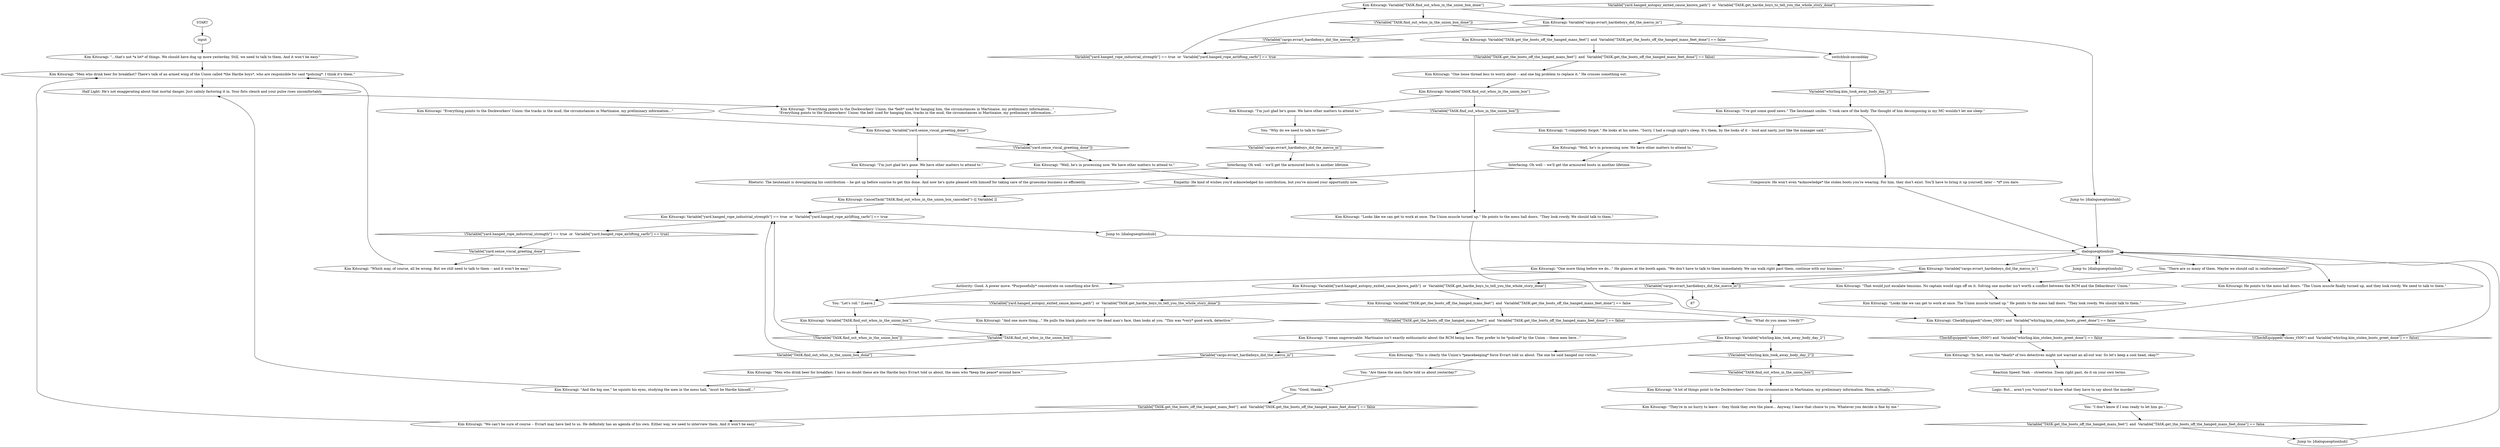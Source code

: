 # KIM SWITCH / DAY TWO UNION
# Kim blinks red when he's joined your team near the stairs. He wants to tell you the vigilantes have showed up and that you should talk to them -- but be careful. (Final warning about RCM non-presence in Martinaise.)
# ==================================================
digraph G {
	  0 [label="START"];
	  1 [label="input"];
	  2 [label="Kim Kitsuragi: Variable[\"TASK.find_out_whos_in_the_union_box\"]"];
	  3 [label="Variable[\"TASK.find_out_whos_in_the_union_box\"]", shape=diamond];
	  4 [label="!(Variable[\"TASK.find_out_whos_in_the_union_box\"])", shape=diamond];
	  5 [label="Authority: Good. A power move. *Purposefully* concentrate on something else first."];
	  6 [label="Kim Kitsuragi: \"And one more thing...\" He pulls the black plastic over the dead man's face, then looks at you. \"This was *very* good work, detective.\""];
	  7 [label="Interfacing: Oh well -- we'll get the armoured boots in another lifetime."];
	  8 [label="Kim Kitsuragi: \"Looks like we can get to work at once. The Union muscle turned up.\" He points to the mess hall doors. \"They look rowdy. We should talk to them.\""];
	  9 [label="Rhetoric: The lieutenant is downplaying his contribution -- he got up before sunrise to get this done. And now he's quite pleased with himself for taking care of the gruesome business so efficiently."];
	  10 [label="Kim Kitsuragi: \"That would just escalate tensions. No captain would sign off on it. Solving one murder isn't worth a conflict between the RCM and the Débardeurs' Union.\""];
	  11 [label="dialogueoptionhub"];
	  12 [label="Kim Kitsuragi: \"I've got some good news.\" The lieutenant smiles. \"I took care of the body. The thought of him decomposing in my MC wouldn't let me sleep.\""];
	  13 [label="Kim Kitsuragi: \"And the big one,\" he squints his eyes, studying the men in the mess hall, \"must be Hardie himself...\""];
	  14 [label="Kim Kitsuragi: CheckEquipped(\"shoes_t500\") and  Variable[\"whirling.kim_stolen_boots_greet_done\"] == false"];
	  15 [label="CheckEquipped(\"shoes_t500\") and  Variable[\"whirling.kim_stolen_boots_greet_done\"] == false", shape=diamond];
	  16 [label="!(CheckEquipped(\"shoes_t500\") and  Variable[\"whirling.kim_stolen_boots_greet_done\"] == false)", shape=diamond];
	  17 [label="Empathy: He kind of wishes you'd acknowledged his contribution, but you've missed your opportunity now."];
	  18 [label="Kim Kitsuragi: \"Men who drink beer for breakfast. I have no doubt these are the Hardie boys Evrart told us about, the ones who *keep the peace* around here.\""];
	  19 [label="Logic: But... aren't you *curious* to know what they have to say about the murder?"];
	  20 [label="Kim Kitsuragi: \"Everything points to the Dockworkers' Union: the tracks in the mud, the circumstances in Martinaise, my preliminary information...\""];
	  21 [label="Kim Kitsuragi: \"Which may, of course, all be wrong. But we still need to talk to them -- and it won't be easy.\""];
	  22 [label="Kim Kitsuragi: Variable[\"yard.sense_viscal_greeting_done\"]"];
	  23 [label="Variable[\"yard.sense_viscal_greeting_done\"]", shape=diamond];
	  24 [label="!(Variable[\"yard.sense_viscal_greeting_done\"])", shape=diamond];
	  25 [label="Kim Kitsuragi: \"I'm just glad he's gone. We have other matters to attend to.\""];
	  26 [label="Kim Kitsuragi: \"One loose thread less to worry about -- and one big problem to replace it.\" He crosses something out."];
	  27 [label="Kim Kitsuragi: \"Well, he's in processing now. We have other matters to attend to.\""];
	  28 [label="Jump to: [dialogueoptionhub]"];
	  29 [label="Kim Kitsuragi: Variable[\"TASK.find_out_whos_in_the_union_box\"]"];
	  30 [label="Variable[\"TASK.find_out_whos_in_the_union_box\"]", shape=diamond];
	  31 [label="!(Variable[\"TASK.find_out_whos_in_the_union_box\"])", shape=diamond];
	  32 [label="Kim Kitsuragi: \"I'm just glad he's gone. We have other matters to attend to.\""];
	  33 [label="Kim Kitsuragi: \"We can't be sure of course -- Evrart may have lied to us. He definitely has an agenda of his own. Either way, we need to interview them. And it won't be easy.\""];
	  34 [label="You: \"Are these the men Garte told us about yesterday?\""];
	  35 [label="Kim Kitsuragi: He points to the mess hall doors. \"The Union muscle finally turned up, and they look rowdy. We need to talk to them.\""];
	  36 [label="Kim Kitsuragi: CancelTask(\"TASK.find_out_whos_in_the_union_box_cancelled\")--[[ Variable[ ]]"];
	  37 [label="Kim Kitsuragi: Variable[\"TASK.get_the_boots_off_the_hanged_mans_feet\"]  and  Variable[\"TASK.get_the_boots_off_the_hanged_mans_feet_done\"] == false"];
	  38 [label="Variable[\"TASK.get_the_boots_off_the_hanged_mans_feet\"]  and  Variable[\"TASK.get_the_boots_off_the_hanged_mans_feet_done\"] == false", shape=diamond];
	  39 [label="!(Variable[\"TASK.get_the_boots_off_the_hanged_mans_feet\"]  and  Variable[\"TASK.get_the_boots_off_the_hanged_mans_feet_done\"] == false)", shape=diamond];
	  40 [label="switchhub-secondday"];
	  41 [label="Kim Kitsuragi: \"...that's not *a lot* of things. We should have dug up more yesterday. Still, we need to talk to them. And it won't be easy.\""];
	  42 [label="Kim Kitsuragi: \"They're in no hurry to leave -- they think they own the place... Anyway, I leave that choice to you. Whatever you decide is fine by me.\""];
	  43 [label="You: \"I don't know if I was ready to let him go...\""];
	  44 [label="Kim Kitsuragi: \"I completely forgot.\" He looks at his notes. \"Sorry, I had a rough night's sleep. It's them, by the looks of it -- loud and nasty, just like the manager said.\""];
	  45 [label="You: \"Good, thanks.\""];
	  46 [label="Composure: He won't even *acknowledge* the stolen boots you're wearing. For him, they don't exist. You'll have to bring it up yourself, later -- *if* you dare."];
	  47 [label="Kim Kitsuragi: \"In fact, even the *death* of two detectives might not warrant an all-out war. So let's keep a cool head, okay?\""];
	  48 [label="Kim Kitsuragi: \"Looks like we can get to work at once. The Union muscle turned up.\" He points to the mess hall doors. \"They look rowdy. We should talk to them.\""];
	  49 [label="Kim Kitsuragi: \"A lot of things point to the Dockworkers' Union: the circumstances in Martinaise, my preliminary information. Hmm, actually...\""];
	  50 [label="Kim Kitsuragi: \"Well, he's in processing now. We have other matters to attend to.\""];
	  51 [label="Kim Kitsuragi: \"I mean ungovernable. Martinaise isn't exactly enthusiastic about the RCM being here. They prefer to be *policed* by the Union -- these men here...\""];
	  52 [label="Kim Kitsuragi: Variable[\"whirling.kim_took_away_body_day_2\"]"];
	  53 [label="Variable[\"whirling.kim_took_away_body_day_2\"]", shape=diamond];
	  54 [label="!(Variable[\"whirling.kim_took_away_body_day_2\"])", shape=diamond];
	  55 [label="Kim Kitsuragi: \"This is clearly the Union's *peacekeeping* force Evrart told us about. The one he said hanged our victim.\""];
	  56 [label="Interfacing: Oh well -- we'll get the armoured boots in another lifetime."];
	  57 [label="You: \"Why do we need to talk to them?\""];
	  58 [label="Kim Kitsuragi: Variable[\"cargo.evrart_hardieboys_did_the_merco_in\"]"];
	  59 [label="Variable[\"cargo.evrart_hardieboys_did_the_merco_in\"]", shape=diamond];
	  60 [label="!(Variable[\"cargo.evrart_hardieboys_did_the_merco_in\"])", shape=diamond];
	  61 [label="Kim Kitsuragi: Variable[\"yard.hanged_autopsy_exited_cause_known_path\"]  or  Variable[\"TASK.get_hardie_boys_to_tell_you_the_whole_story_done\"]"];
	  62 [label="Variable[\"yard.hanged_autopsy_exited_cause_known_path\"]  or  Variable[\"TASK.get_hardie_boys_to_tell_you_the_whole_story_done\"]", shape=diamond];
	  63 [label="!(Variable[\"yard.hanged_autopsy_exited_cause_known_path\"]  or  Variable[\"TASK.get_hardie_boys_to_tell_you_the_whole_story_done\"])", shape=diamond];
	  64 [label="Kim Kitsuragi: Variable[\"TASK.get_the_boots_off_the_hanged_mans_feet\"]  and  Variable[\"TASK.get_the_boots_off_the_hanged_mans_feet_done\"] == false"];
	  65 [label="Variable[\"TASK.get_the_boots_off_the_hanged_mans_feet\"]  and  Variable[\"TASK.get_the_boots_off_the_hanged_mans_feet_done\"] == false", shape=diamond];
	  66 [label="!(Variable[\"TASK.get_the_boots_off_the_hanged_mans_feet\"]  and  Variable[\"TASK.get_the_boots_off_the_hanged_mans_feet_done\"] == false)", shape=diamond];
	  67 [label="You: \"What do you mean 'rowdy'?\""];
	  68 [label="You: \"There are so many of them. Maybe we should call in reinforcements?\""];
	  69 [label="Kim Kitsuragi: \"One more thing before we do...\" He glances at the booth again. \"We don't have to talk to them immediately. We can walk right past them, continue with our business.\""];
	  70 [label="Kim Kitsuragi: Variable[\"yard.hanged_rope_industrial_strength\"] == true  or  Variable[\"yard.hanged_rope_airlifting_carfo\"] == true"];
	  71 [label="Variable[\"yard.hanged_rope_industrial_strength\"] == true  or  Variable[\"yard.hanged_rope_airlifting_carfo\"] == true", shape=diamond];
	  72 [label="!(Variable[\"yard.hanged_rope_industrial_strength\"] == true  or  Variable[\"yard.hanged_rope_airlifting_carfo\"] == true)", shape=diamond];
	  73 [label="Jump to: [dialogueoptionhub]"];
	  74 [label="Half Light: He's not exaggerating about that mortal danger. Just calmly factoring it in. Your fists clench and your pulse rises uncomfortably."];
	  75 [label="Reaction Speed: Yeah -- streetwise. Zoom right past, do it on your own terms."];
	  76 [label="You: \"Let's roll.\" [Leave.]"];
	  77 [label="Jump to: [dialogueoptionhub]"];
	  78 [label="Kim Kitsuragi: \"Everything points to the Dockworkers' Union: the *belt* used for hanging him, the circumstances in Martinaise, my preliminary information...\"\n\"Everything points to the Dockworkers' Union: the belt used for hanging him, tracks in the mud, the circumstances in Martinaise, my preliminary information...\""];
	  79 [label="Kim Kitsuragi: Variable[\"TASK.find_out_whos_in_the_union_box_done\"]"];
	  80 [label="Variable[\"TASK.find_out_whos_in_the_union_box_done\"]", shape=diamond];
	  81 [label="!(Variable[\"TASK.find_out_whos_in_the_union_box_done\"])", shape=diamond];
	  82 [label="Kim Kitsuragi: Variable[\"cargo.evrart_hardieboys_did_the_merco_in\"]"];
	  83 [label="Variable[\"cargo.evrart_hardieboys_did_the_merco_in\"]", shape=diamond];
	  84 [label="!(Variable[\"cargo.evrart_hardieboys_did_the_merco_in\"])", shape=diamond];
	  85 [label="Jump to: [dialogueoptionhub]"];
	  86 [label="Kim Kitsuragi: \"Men who drink beer for breakfast? There's talk of an armed wing of the Union called *the Hardie boys*, who are responsible for said *policing*. I think it's them.\""];
	  0 -> 1
	  1 -> 41
	  2 -> 3
	  2 -> 4
	  3 -> 80
	  4 -> 70
	  5 -> 76
	  7 -> 17
	  8 -> 14
	  9 -> 36
	  10 -> 48
	  11 -> 35
	  11 -> 68
	  11 -> 69
	  11 -> 77
	  11 -> 58
	  12 -> 44
	  12 -> 46
	  13 -> 74
	  14 -> 16
	  14 -> 15
	  15 -> 47
	  16 -> 11
	  17 -> 36
	  18 -> 13
	  19 -> 43
	  20 -> 22
	  21 -> 86
	  22 -> 24
	  22 -> 25
	  23 -> 21
	  24 -> 50
	  25 -> 9
	  26 -> 29
	  27 -> 7
	  28 -> 11
	  29 -> 32
	  29 -> 31
	  30 -> 49
	  31 -> 8
	  32 -> 57
	  33 -> 86
	  34 -> 45
	  35 -> 14
	  36 -> 70
	  37 -> 40
	  37 -> 39
	  38 -> 33
	  39 -> 26
	  40 -> 53
	  41 -> 86
	  43 -> 65
	  44 -> 27
	  45 -> 38
	  46 -> 11
	  47 -> 75
	  48 -> 14
	  49 -> 42
	  50 -> 17
	  51 -> 59
	  52 -> 54
	  52 -> 55
	  53 -> 12
	  54 -> 30
	  55 -> 34
	  56 -> 9
	  57 -> 83
	  58 -> 60
	  58 -> 61
	  59 -> 18
	  60 -> 87
	  61 -> 64
	  61 -> 63
	  63 -> 6
	  64 -> 66
	  64 -> 67
	  65 -> 28
	  66 -> 51
	  67 -> 52
	  68 -> 10
	  69 -> 5
	  70 -> 72
	  70 -> 73
	  71 -> 79
	  72 -> 23
	  73 -> 11
	  74 -> 78
	  75 -> 19
	  76 -> 2
	  77 -> 11
	  78 -> 22
	  79 -> 81
	  79 -> 82
	  80 -> 70
	  81 -> 37
	  82 -> 84
	  82 -> 85
	  83 -> 56
	  84 -> 71
	  85 -> 11
	  86 -> 74
}

